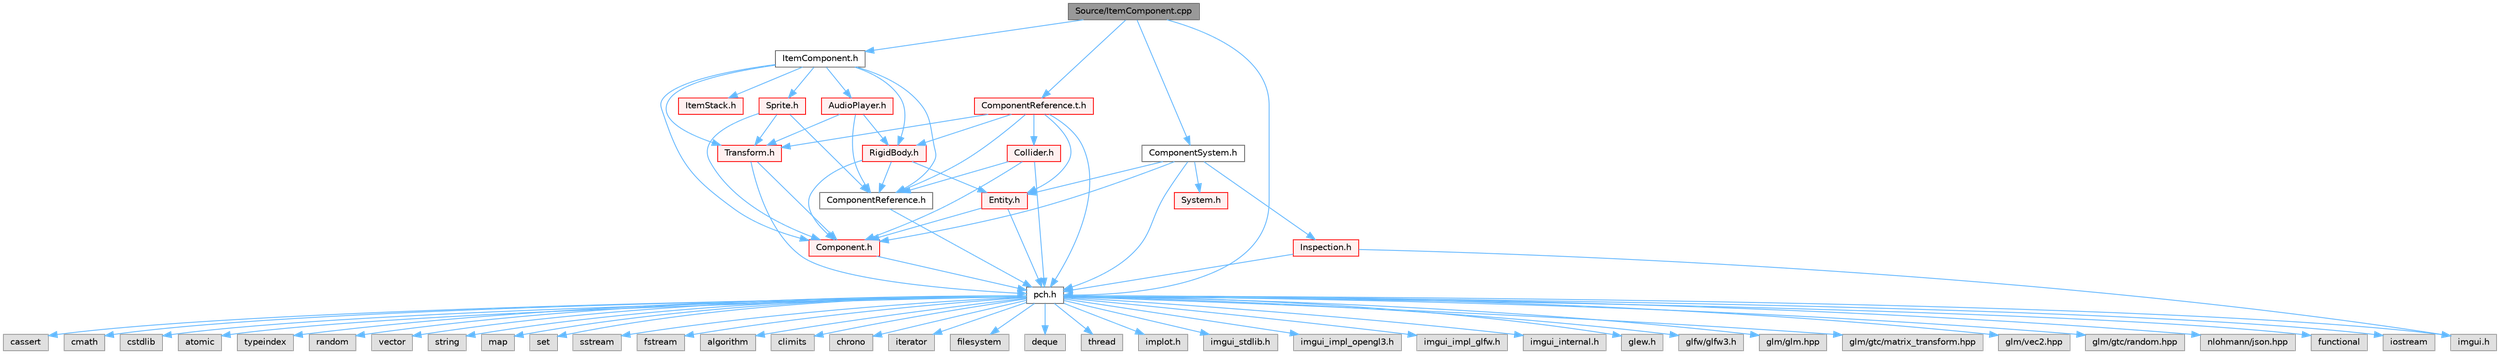 digraph "Source/ItemComponent.cpp"
{
 // LATEX_PDF_SIZE
  bgcolor="transparent";
  edge [fontname=Helvetica,fontsize=10,labelfontname=Helvetica,labelfontsize=10];
  node [fontname=Helvetica,fontsize=10,shape=box,height=0.2,width=0.4];
  Node1 [id="Node000001",label="Source/ItemComponent.cpp",height=0.2,width=0.4,color="gray40", fillcolor="grey60", style="filled", fontcolor="black",tooltip="Item in the world that can be picked up."];
  Node1 -> Node2 [id="edge1_Node000001_Node000002",color="steelblue1",style="solid",tooltip=" "];
  Node2 [id="Node000002",label="pch.h",height=0.2,width=0.4,color="grey40", fillcolor="white", style="filled",URL="$de/d3a/pch_8h.html",tooltip="This is a precompiled header file."];
  Node2 -> Node3 [id="edge2_Node000002_Node000003",color="steelblue1",style="solid",tooltip=" "];
  Node3 [id="Node000003",label="functional",height=0.2,width=0.4,color="grey60", fillcolor="#E0E0E0", style="filled",tooltip=" "];
  Node2 -> Node4 [id="edge3_Node000002_Node000004",color="steelblue1",style="solid",tooltip=" "];
  Node4 [id="Node000004",label="iostream",height=0.2,width=0.4,color="grey60", fillcolor="#E0E0E0", style="filled",tooltip=" "];
  Node2 -> Node5 [id="edge4_Node000002_Node000005",color="steelblue1",style="solid",tooltip=" "];
  Node5 [id="Node000005",label="cassert",height=0.2,width=0.4,color="grey60", fillcolor="#E0E0E0", style="filled",tooltip=" "];
  Node2 -> Node6 [id="edge5_Node000002_Node000006",color="steelblue1",style="solid",tooltip=" "];
  Node6 [id="Node000006",label="cmath",height=0.2,width=0.4,color="grey60", fillcolor="#E0E0E0", style="filled",tooltip=" "];
  Node2 -> Node7 [id="edge6_Node000002_Node000007",color="steelblue1",style="solid",tooltip=" "];
  Node7 [id="Node000007",label="cstdlib",height=0.2,width=0.4,color="grey60", fillcolor="#E0E0E0", style="filled",tooltip=" "];
  Node2 -> Node8 [id="edge7_Node000002_Node000008",color="steelblue1",style="solid",tooltip=" "];
  Node8 [id="Node000008",label="atomic",height=0.2,width=0.4,color="grey60", fillcolor="#E0E0E0", style="filled",tooltip=" "];
  Node2 -> Node9 [id="edge8_Node000002_Node000009",color="steelblue1",style="solid",tooltip=" "];
  Node9 [id="Node000009",label="typeindex",height=0.2,width=0.4,color="grey60", fillcolor="#E0E0E0", style="filled",tooltip=" "];
  Node2 -> Node10 [id="edge9_Node000002_Node000010",color="steelblue1",style="solid",tooltip=" "];
  Node10 [id="Node000010",label="random",height=0.2,width=0.4,color="grey60", fillcolor="#E0E0E0", style="filled",tooltip=" "];
  Node2 -> Node11 [id="edge10_Node000002_Node000011",color="steelblue1",style="solid",tooltip=" "];
  Node11 [id="Node000011",label="vector",height=0.2,width=0.4,color="grey60", fillcolor="#E0E0E0", style="filled",tooltip=" "];
  Node2 -> Node12 [id="edge11_Node000002_Node000012",color="steelblue1",style="solid",tooltip=" "];
  Node12 [id="Node000012",label="string",height=0.2,width=0.4,color="grey60", fillcolor="#E0E0E0", style="filled",tooltip=" "];
  Node2 -> Node13 [id="edge12_Node000002_Node000013",color="steelblue1",style="solid",tooltip=" "];
  Node13 [id="Node000013",label="map",height=0.2,width=0.4,color="grey60", fillcolor="#E0E0E0", style="filled",tooltip=" "];
  Node2 -> Node14 [id="edge13_Node000002_Node000014",color="steelblue1",style="solid",tooltip=" "];
  Node14 [id="Node000014",label="set",height=0.2,width=0.4,color="grey60", fillcolor="#E0E0E0", style="filled",tooltip=" "];
  Node2 -> Node15 [id="edge14_Node000002_Node000015",color="steelblue1",style="solid",tooltip=" "];
  Node15 [id="Node000015",label="sstream",height=0.2,width=0.4,color="grey60", fillcolor="#E0E0E0", style="filled",tooltip=" "];
  Node2 -> Node16 [id="edge15_Node000002_Node000016",color="steelblue1",style="solid",tooltip=" "];
  Node16 [id="Node000016",label="fstream",height=0.2,width=0.4,color="grey60", fillcolor="#E0E0E0", style="filled",tooltip=" "];
  Node2 -> Node17 [id="edge16_Node000002_Node000017",color="steelblue1",style="solid",tooltip=" "];
  Node17 [id="Node000017",label="algorithm",height=0.2,width=0.4,color="grey60", fillcolor="#E0E0E0", style="filled",tooltip=" "];
  Node2 -> Node18 [id="edge17_Node000002_Node000018",color="steelblue1",style="solid",tooltip=" "];
  Node18 [id="Node000018",label="climits",height=0.2,width=0.4,color="grey60", fillcolor="#E0E0E0", style="filled",tooltip=" "];
  Node2 -> Node19 [id="edge18_Node000002_Node000019",color="steelblue1",style="solid",tooltip=" "];
  Node19 [id="Node000019",label="chrono",height=0.2,width=0.4,color="grey60", fillcolor="#E0E0E0", style="filled",tooltip=" "];
  Node2 -> Node20 [id="edge19_Node000002_Node000020",color="steelblue1",style="solid",tooltip=" "];
  Node20 [id="Node000020",label="iterator",height=0.2,width=0.4,color="grey60", fillcolor="#E0E0E0", style="filled",tooltip=" "];
  Node2 -> Node21 [id="edge20_Node000002_Node000021",color="steelblue1",style="solid",tooltip=" "];
  Node21 [id="Node000021",label="filesystem",height=0.2,width=0.4,color="grey60", fillcolor="#E0E0E0", style="filled",tooltip=" "];
  Node2 -> Node22 [id="edge21_Node000002_Node000022",color="steelblue1",style="solid",tooltip=" "];
  Node22 [id="Node000022",label="deque",height=0.2,width=0.4,color="grey60", fillcolor="#E0E0E0", style="filled",tooltip=" "];
  Node2 -> Node23 [id="edge22_Node000002_Node000023",color="steelblue1",style="solid",tooltip=" "];
  Node23 [id="Node000023",label="thread",height=0.2,width=0.4,color="grey60", fillcolor="#E0E0E0", style="filled",tooltip=" "];
  Node2 -> Node24 [id="edge23_Node000002_Node000024",color="steelblue1",style="solid",tooltip=" "];
  Node24 [id="Node000024",label="imgui.h",height=0.2,width=0.4,color="grey60", fillcolor="#E0E0E0", style="filled",tooltip=" "];
  Node2 -> Node25 [id="edge24_Node000002_Node000025",color="steelblue1",style="solid",tooltip=" "];
  Node25 [id="Node000025",label="implot.h",height=0.2,width=0.4,color="grey60", fillcolor="#E0E0E0", style="filled",tooltip=" "];
  Node2 -> Node26 [id="edge25_Node000002_Node000026",color="steelblue1",style="solid",tooltip=" "];
  Node26 [id="Node000026",label="imgui_stdlib.h",height=0.2,width=0.4,color="grey60", fillcolor="#E0E0E0", style="filled",tooltip=" "];
  Node2 -> Node27 [id="edge26_Node000002_Node000027",color="steelblue1",style="solid",tooltip=" "];
  Node27 [id="Node000027",label="imgui_impl_opengl3.h",height=0.2,width=0.4,color="grey60", fillcolor="#E0E0E0", style="filled",tooltip=" "];
  Node2 -> Node28 [id="edge27_Node000002_Node000028",color="steelblue1",style="solid",tooltip=" "];
  Node28 [id="Node000028",label="imgui_impl_glfw.h",height=0.2,width=0.4,color="grey60", fillcolor="#E0E0E0", style="filled",tooltip=" "];
  Node2 -> Node29 [id="edge28_Node000002_Node000029",color="steelblue1",style="solid",tooltip=" "];
  Node29 [id="Node000029",label="imgui_internal.h",height=0.2,width=0.4,color="grey60", fillcolor="#E0E0E0", style="filled",tooltip=" "];
  Node2 -> Node30 [id="edge29_Node000002_Node000030",color="steelblue1",style="solid",tooltip=" "];
  Node30 [id="Node000030",label="glew.h",height=0.2,width=0.4,color="grey60", fillcolor="#E0E0E0", style="filled",tooltip=" "];
  Node2 -> Node31 [id="edge30_Node000002_Node000031",color="steelblue1",style="solid",tooltip=" "];
  Node31 [id="Node000031",label="glfw/glfw3.h",height=0.2,width=0.4,color="grey60", fillcolor="#E0E0E0", style="filled",tooltip=" "];
  Node2 -> Node32 [id="edge31_Node000002_Node000032",color="steelblue1",style="solid",tooltip=" "];
  Node32 [id="Node000032",label="glm/glm.hpp",height=0.2,width=0.4,color="grey60", fillcolor="#E0E0E0", style="filled",tooltip=" "];
  Node2 -> Node33 [id="edge32_Node000002_Node000033",color="steelblue1",style="solid",tooltip=" "];
  Node33 [id="Node000033",label="glm/gtc/matrix_transform.hpp",height=0.2,width=0.4,color="grey60", fillcolor="#E0E0E0", style="filled",tooltip=" "];
  Node2 -> Node34 [id="edge33_Node000002_Node000034",color="steelblue1",style="solid",tooltip=" "];
  Node34 [id="Node000034",label="glm/vec2.hpp",height=0.2,width=0.4,color="grey60", fillcolor="#E0E0E0", style="filled",tooltip=" "];
  Node2 -> Node35 [id="edge34_Node000002_Node000035",color="steelblue1",style="solid",tooltip=" "];
  Node35 [id="Node000035",label="glm/gtc/random.hpp",height=0.2,width=0.4,color="grey60", fillcolor="#E0E0E0", style="filled",tooltip=" "];
  Node2 -> Node36 [id="edge35_Node000002_Node000036",color="steelblue1",style="solid",tooltip=" "];
  Node36 [id="Node000036",label="nlohmann/json.hpp",height=0.2,width=0.4,color="grey60", fillcolor="#E0E0E0", style="filled",tooltip=" "];
  Node1 -> Node37 [id="edge36_Node000001_Node000037",color="steelblue1",style="solid",tooltip=" "];
  Node37 [id="Node000037",label="ItemComponent.h",height=0.2,width=0.4,color="grey40", fillcolor="white", style="filled",URL="$d0/d5d/ItemComponent_8h.html",tooltip="Item in the world that can be picked up."];
  Node37 -> Node38 [id="edge37_Node000037_Node000038",color="steelblue1",style="solid",tooltip=" "];
  Node38 [id="Node000038",label="Component.h",height=0.2,width=0.4,color="red", fillcolor="#FFF0F0", style="filled",URL="$d0/da1/Component_8h.html",tooltip="Virtual component header."];
  Node38 -> Node2 [id="edge38_Node000038_Node000002",color="steelblue1",style="solid",tooltip=" "];
  Node37 -> Node43 [id="edge39_Node000037_Node000043",color="steelblue1",style="solid",tooltip=" "];
  Node43 [id="Node000043",label="ItemStack.h",height=0.2,width=0.4,color="red", fillcolor="#FFF0F0", style="filled",URL="$da/d6f/ItemStack_8h.html",tooltip="a stack of multiple items of the same type"];
  Node37 -> Node44 [id="edge40_Node000037_Node000044",color="steelblue1",style="solid",tooltip=" "];
  Node44 [id="Node000044",label="ComponentReference.h",height=0.2,width=0.4,color="grey40", fillcolor="white", style="filled",URL="$d2/dba/ComponentReference_8h.html",tooltip="a reference to a component in the scene"];
  Node44 -> Node2 [id="edge41_Node000044_Node000002",color="steelblue1",style="solid",tooltip=" "];
  Node37 -> Node45 [id="edge42_Node000037_Node000045",color="steelblue1",style="solid",tooltip=" "];
  Node45 [id="Node000045",label="Transform.h",height=0.2,width=0.4,color="red", fillcolor="#FFF0F0", style="filled",URL="$de/dfb/Transform_8h.html",tooltip="Transform."];
  Node45 -> Node2 [id="edge43_Node000045_Node000002",color="steelblue1",style="solid",tooltip=" "];
  Node45 -> Node38 [id="edge44_Node000045_Node000038",color="steelblue1",style="solid",tooltip=" "];
  Node37 -> Node47 [id="edge45_Node000037_Node000047",color="steelblue1",style="solid",tooltip=" "];
  Node47 [id="Node000047",label="Sprite.h",height=0.2,width=0.4,color="red", fillcolor="#FFF0F0", style="filled",URL="$d7/d31/Sprite_8h_source.html",tooltip=" "];
  Node47 -> Node38 [id="edge46_Node000047_Node000038",color="steelblue1",style="solid",tooltip=" "];
  Node47 -> Node44 [id="edge47_Node000047_Node000044",color="steelblue1",style="solid",tooltip=" "];
  Node47 -> Node45 [id="edge48_Node000047_Node000045",color="steelblue1",style="solid",tooltip=" "];
  Node37 -> Node59 [id="edge49_Node000037_Node000059",color="steelblue1",style="solid",tooltip=" "];
  Node59 [id="Node000059",label="RigidBody.h",height=0.2,width=0.4,color="red", fillcolor="#FFF0F0", style="filled",URL="$dc/da0/RigidBody_8h_source.html",tooltip=" "];
  Node59 -> Node38 [id="edge50_Node000059_Node000038",color="steelblue1",style="solid",tooltip=" "];
  Node59 -> Node52 [id="edge51_Node000059_Node000052",color="steelblue1",style="solid",tooltip=" "];
  Node52 [id="Node000052",label="Entity.h",height=0.2,width=0.4,color="red", fillcolor="#FFF0F0", style="filled",URL="$d4/da0/Entity_8h.html",tooltip="Entity class which holds Components."];
  Node52 -> Node2 [id="edge52_Node000052_Node000002",color="steelblue1",style="solid",tooltip=" "];
  Node52 -> Node38 [id="edge53_Node000052_Node000038",color="steelblue1",style="solid",tooltip=" "];
  Node59 -> Node44 [id="edge54_Node000059_Node000044",color="steelblue1",style="solid",tooltip=" "];
  Node37 -> Node62 [id="edge55_Node000037_Node000062",color="steelblue1",style="solid",tooltip=" "];
  Node62 [id="Node000062",label="AudioPlayer.h",height=0.2,width=0.4,color="red", fillcolor="#FFF0F0", style="filled",URL="$db/de5/AudioPlayer_8h.html",tooltip="Component that plays audio."];
  Node62 -> Node44 [id="edge56_Node000062_Node000044",color="steelblue1",style="solid",tooltip=" "];
  Node62 -> Node45 [id="edge57_Node000062_Node000045",color="steelblue1",style="solid",tooltip=" "];
  Node62 -> Node59 [id="edge58_Node000062_Node000059",color="steelblue1",style="solid",tooltip=" "];
  Node1 -> Node65 [id="edge59_Node000001_Node000065",color="steelblue1",style="solid",tooltip=" "];
  Node65 [id="Node000065",label="ComponentSystem.h",height=0.2,width=0.4,color="grey40", fillcolor="white", style="filled",URL="$dc/dbb/ComponentSystem_8h.html",tooltip="System that keeps track of a specific kind of Component."];
  Node65 -> Node2 [id="edge60_Node000065_Node000002",color="steelblue1",style="solid",tooltip=" "];
  Node65 -> Node51 [id="edge61_Node000065_Node000051",color="steelblue1",style="solid",tooltip=" "];
  Node51 [id="Node000051",label="System.h",height=0.2,width=0.4,color="red", fillcolor="#FFF0F0", style="filled",URL="$db/d39/System_8h.html",tooltip="Base class for all Systems."];
  Node65 -> Node38 [id="edge62_Node000065_Node000038",color="steelblue1",style="solid",tooltip=" "];
  Node65 -> Node52 [id="edge63_Node000065_Node000052",color="steelblue1",style="solid",tooltip=" "];
  Node65 -> Node66 [id="edge64_Node000065_Node000066",color="steelblue1",style="solid",tooltip=" "];
  Node66 [id="Node000066",label="Inspection.h",height=0.2,width=0.4,color="red", fillcolor="#FFF0F0", style="filled",URL="$d4/d0a/Inspection_8h.html",tooltip="Helper methods for inspecting things."];
  Node66 -> Node2 [id="edge65_Node000066_Node000002",color="steelblue1",style="solid",tooltip=" "];
  Node66 -> Node24 [id="edge66_Node000066_Node000024",color="steelblue1",style="solid",tooltip=" "];
  Node1 -> Node67 [id="edge67_Node000001_Node000067",color="steelblue1",style="solid",tooltip=" "];
  Node67 [id="Node000067",label="ComponentReference.t.h",height=0.2,width=0.4,color="red", fillcolor="#FFF0F0", style="filled",URL="$da/d20/ComponentReference_8t_8h.html",tooltip="a reference to a component in the scene"];
  Node67 -> Node2 [id="edge68_Node000067_Node000002",color="steelblue1",style="solid",tooltip=" "];
  Node67 -> Node44 [id="edge69_Node000067_Node000044",color="steelblue1",style="solid",tooltip=" "];
  Node67 -> Node52 [id="edge70_Node000067_Node000052",color="steelblue1",style="solid",tooltip=" "];
  Node67 -> Node68 [id="edge71_Node000067_Node000068",color="steelblue1",style="solid",tooltip=" "];
  Node68 [id="Node000068",label="Collider.h",height=0.2,width=0.4,color="red", fillcolor="#FFF0F0", style="filled",URL="$de/d94/Collider_8h.html",tooltip="Base component for detecting collisions."];
  Node68 -> Node2 [id="edge72_Node000068_Node000002",color="steelblue1",style="solid",tooltip=" "];
  Node68 -> Node38 [id="edge73_Node000068_Node000038",color="steelblue1",style="solid",tooltip=" "];
  Node68 -> Node44 [id="edge74_Node000068_Node000044",color="steelblue1",style="solid",tooltip=" "];
  Node67 -> Node45 [id="edge75_Node000067_Node000045",color="steelblue1",style="solid",tooltip=" "];
  Node67 -> Node59 [id="edge76_Node000067_Node000059",color="steelblue1",style="solid",tooltip=" "];
}
